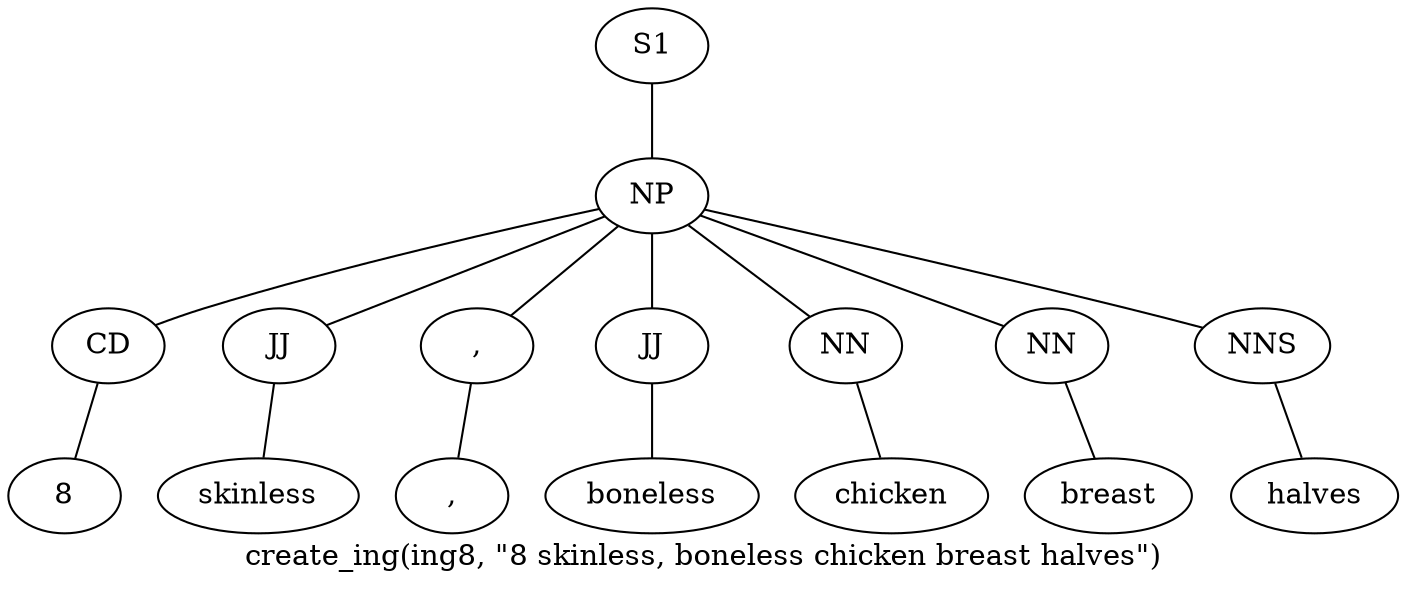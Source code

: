 graph SyntaxGraph {
	label = "create_ing(ing8, \"8 skinless, boneless chicken breast halves\")";
	Node0 [label="S1"];
	Node1 [label="NP"];
	Node2 [label="CD"];
	Node3 [label="8"];
	Node4 [label="JJ"];
	Node5 [label="skinless"];
	Node6 [label=","];
	Node7 [label=","];
	Node8 [label="JJ"];
	Node9 [label="boneless"];
	Node10 [label="NN"];
	Node11 [label="chicken"];
	Node12 [label="NN"];
	Node13 [label="breast"];
	Node14 [label="NNS"];
	Node15 [label="halves"];

	Node0 -- Node1;
	Node1 -- Node2;
	Node1 -- Node4;
	Node1 -- Node6;
	Node1 -- Node8;
	Node1 -- Node10;
	Node1 -- Node12;
	Node1 -- Node14;
	Node2 -- Node3;
	Node4 -- Node5;
	Node6 -- Node7;
	Node8 -- Node9;
	Node10 -- Node11;
	Node12 -- Node13;
	Node14 -- Node15;
}